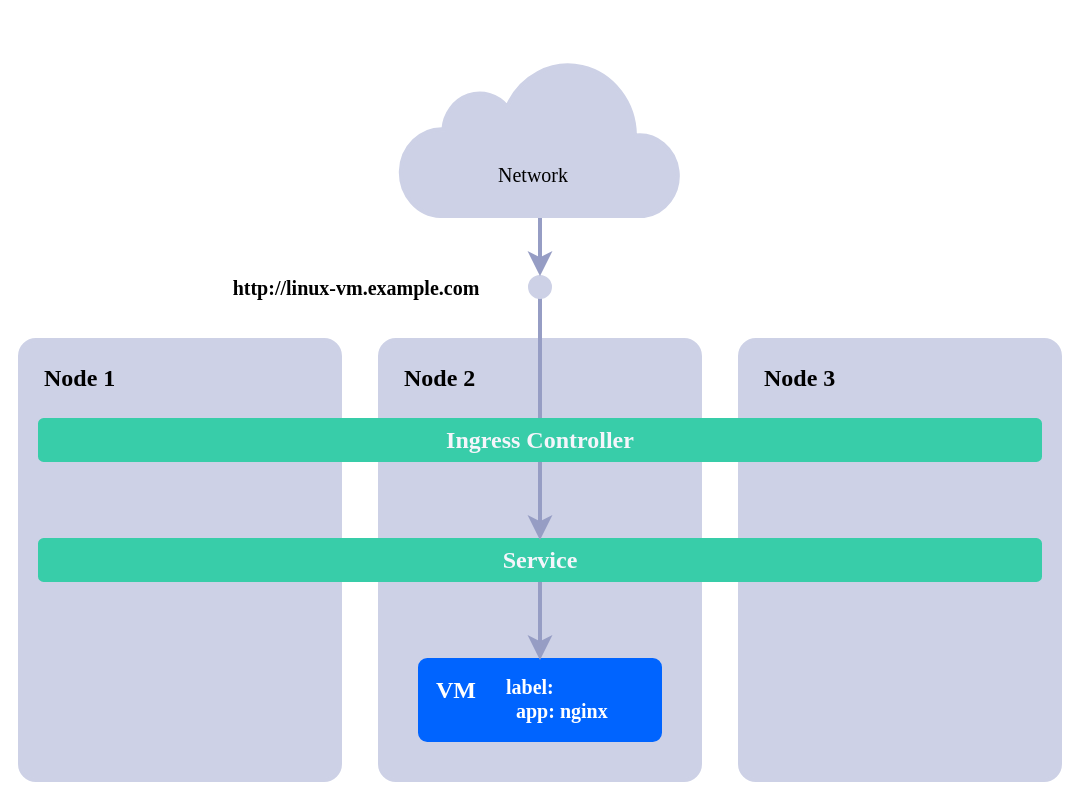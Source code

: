 <mxfile>
    <diagram id="6EXt89o7fHejoy0miyVt" name="Page-1">
        <mxGraphModel dx="614" dy="1538" grid="1" gridSize="10" guides="1" tooltips="1" connect="1" arrows="1" fold="1" page="1" pageScale="1" pageWidth="850" pageHeight="1100" math="0" shadow="0">
            <root>
                <mxCell id="0"/>
                <mxCell id="1" parent="0"/>
                <mxCell id="142" value="" style="rounded=0;whiteSpace=wrap;html=1;fontFamily=JetBrains Mono;fontSource=https%3A%2F%2Ffonts.googleapis.com%2Fcss%3Ffamily%3DJetBrains%2BMono;fontSize=14;fillColor=#FFFFFF;strokeColor=none;" parent="1" vertex="1">
                    <mxGeometry x="200" y="-120" width="540" height="400" as="geometry"/>
                </mxCell>
                <mxCell id="145" value="" style="rounded=1;whiteSpace=wrap;html=1;fillColor=#cdd1e6;strokeColor=#cdd1e6;arcSize=5;strokeWidth=2;fontFamily=JetBrains Mono;fontSource=https%3A%2F%2Ffonts.googleapis.com%2Fcss%3Ffamily%3DJetBrains%2BMono;fillStyle=auto;" parent="1" vertex="1">
                    <mxGeometry x="390" y="50" width="160" height="220" as="geometry"/>
                </mxCell>
                <mxCell id="169" value="" style="rounded=1;whiteSpace=wrap;html=1;strokeColor=#0064ff;strokeWidth=2;fontFamily=JetBrains Mono;fontSource=https%3A%2F%2Ffonts.googleapis.com%2Fcss%3Ffamily%3DJetBrains%2BMono;fontSize=12;fontColor=#f5f5fb;fillColor=#0064ff;arcSize=9;" parent="1" vertex="1">
                    <mxGeometry x="410" y="210" width="120" height="40" as="geometry"/>
                </mxCell>
                <mxCell id="143" value="" style="rounded=1;whiteSpace=wrap;html=1;fillColor=#cdd1e6;strokeColor=#cdd1e6;arcSize=5;strokeWidth=2;fontFamily=JetBrains Mono;fontSource=https%3A%2F%2Ffonts.googleapis.com%2Fcss%3Ffamily%3DJetBrains%2BMono;fillStyle=auto;" parent="1" vertex="1">
                    <mxGeometry x="210" y="50" width="160" height="220" as="geometry"/>
                </mxCell>
                <mxCell id="144" value="Node 1" style="text;html=1;strokeColor=none;fillColor=none;align=left;verticalAlign=middle;whiteSpace=wrap;rounded=0;fontColor=default;strokeWidth=2;fontFamily=JetBrains Mono;fontSource=https%3A%2F%2Ffonts.googleapis.com%2Fcss%3Ffamily%3DJetBrains%2BMono;fontSize=12;fontStyle=1;" parent="1" vertex="1">
                    <mxGeometry x="220" y="59" width="60" height="20" as="geometry"/>
                </mxCell>
                <mxCell id="146" value="Node 2" style="text;html=1;strokeColor=none;fillColor=none;align=left;verticalAlign=middle;whiteSpace=wrap;rounded=0;fontColor=default;strokeWidth=2;fontFamily=JetBrains Mono;fontSource=https%3A%2F%2Ffonts.googleapis.com%2Fcss%3Ffamily%3DJetBrains%2BMono;fontSize=12;fontStyle=1;" parent="1" vertex="1">
                    <mxGeometry x="400" y="59" width="60" height="20" as="geometry"/>
                </mxCell>
                <mxCell id="147" value="" style="rounded=1;whiteSpace=wrap;html=1;fillColor=#cdd1e6;strokeColor=#cdd1e6;arcSize=5;strokeWidth=2;fontFamily=JetBrains Mono;fontSource=https%3A%2F%2Ffonts.googleapis.com%2Fcss%3Ffamily%3DJetBrains%2BMono;fillStyle=auto;" parent="1" vertex="1">
                    <mxGeometry x="570" y="50" width="160" height="220" as="geometry"/>
                </mxCell>
                <mxCell id="148" value="Node 3" style="text;html=1;strokeColor=none;fillColor=none;align=left;verticalAlign=middle;whiteSpace=wrap;rounded=0;fontColor=default;strokeWidth=2;fontFamily=JetBrains Mono;fontSource=https%3A%2F%2Ffonts.googleapis.com%2Fcss%3Ffamily%3DJetBrains%2BMono;fontSize=12;fontStyle=1;" parent="1" vertex="1">
                    <mxGeometry x="580" y="59" width="60" height="20" as="geometry"/>
                </mxCell>
                <mxCell id="189" style="edgeStyle=none;html=1;exitX=0.5;exitY=1;exitDx=0;exitDy=0;entryX=0.5;entryY=0;entryDx=0;entryDy=0;fontSize=12;strokeColor=#969dc4;strokeWidth=2;fillColor=#969dc4;" parent="1" source="188" target="169" edge="1">
                    <mxGeometry relative="1" as="geometry"/>
                </mxCell>
                <mxCell id="188" value="Service" style="rounded=1;whiteSpace=wrap;html=1;strokeColor=#38cda9;strokeWidth=2;fontFamily=JetBrains Mono;fontSource=https%3A%2F%2Ffonts.googleapis.com%2Fcss%3Ffamily%3DJetBrains%2BMono;fontSize=12;fontColor=#f5f5fb;fillColor=#38cda9;arcSize=9;fontStyle=1" parent="1" vertex="1">
                    <mxGeometry x="220" y="150" width="500" height="20" as="geometry"/>
                </mxCell>
                <mxCell id="210" style="edgeStyle=none;html=1;exitX=0.5;exitY=1;exitDx=0;exitDy=0;entryX=0.5;entryY=0;entryDx=0;entryDy=0;fillColor=#969dc4;strokeColor=#969dc4;strokeWidth=2;startArrow=none;" parent="1" source="193" target="188" edge="1">
                    <mxGeometry relative="1" as="geometry">
                        <mxPoint x="470" y="56" as="sourcePoint"/>
                    </mxGeometry>
                </mxCell>
                <mxCell id="193" value="" style="ellipse;whiteSpace=wrap;html=1;aspect=fixed;fontSize=12;fillColor=#cdd1e6;strokeColor=#cdd1e6;" parent="1" vertex="1">
                    <mxGeometry x="464.5" y="18" width="11" height="11" as="geometry"/>
                </mxCell>
                <mxCell id="199" style="edgeStyle=orthogonalEdgeStyle;html=1;entryX=0.5;entryY=0;entryDx=0;entryDy=0;strokeColor=#969dc4;strokeWidth=2;fontFamily=JetBrains Mono;fontSource=https%3A%2F%2Ffonts.googleapis.com%2Fcss%3Ffamily%3DJetBrains%2BMono;fontSize=12;fontColor=#000000;fillColor=#969dc4;" parent="1" source="197" target="193" edge="1">
                    <mxGeometry relative="1" as="geometry"/>
                </mxCell>
                <mxCell id="197" value="" style="html=1;verticalLabelPosition=bottom;align=center;labelBackgroundColor=#ffffff;verticalAlign=top;strokeWidth=2;strokeColor=#cdd1e6;shadow=0;dashed=0;shape=mxgraph.ios7.icons.cloud;fontFamily=JetBrains Mono;fontSource=https%3A%2F%2Ffonts.googleapis.com%2Fcss%3Ffamily%3DJetBrains%2BMono;fontSize=12;fillColor=#cdd1e6;" parent="1" vertex="1">
                    <mxGeometry x="400" y="-90" width="140" height="78" as="geometry"/>
                </mxCell>
                <mxCell id="201" value="http://linux-vm.example.com" style="text;align=center;verticalAlign=middle;rounded=0;fontSize=10;fontColor=#000000;fontFamily=JetBrains Mono;fontSource=https%3A%2F%2Ffonts.googleapis.com%2Fcss%3Ffamily%3DJetBrains%2BMono;fontStyle=1" parent="1" vertex="1">
                    <mxGeometry x="312.5" y="16" width="131" height="15" as="geometry"/>
                </mxCell>
                <mxCell id="209" value="&lt;span style=&quot;font-size: 10px;&quot;&gt;&lt;font color=&quot;#000000&quot; style=&quot;font-size: 10px;&quot;&gt;Network&lt;/font&gt;&lt;/span&gt;" style="text;html=1;strokeColor=none;fillColor=none;align=left;verticalAlign=middle;whiteSpace=wrap;rounded=0;fontColor=#0066ff;strokeWidth=2;fontFamily=JetBrains Mono;fontSource=https%3A%2F%2Ffonts.googleapis.com%2Fcss%3Ffamily%3DJetBrains%2BMono;fontSize=10;fontStyle=0" parent="1" vertex="1">
                    <mxGeometry x="447" y="-43" width="60" height="20" as="geometry"/>
                </mxCell>
                <mxCell id="215" value="Ingress Controller" style="rounded=1;whiteSpace=wrap;html=1;strokeColor=#38cda9;strokeWidth=2;fontFamily=JetBrains Mono;fontSource=https%3A%2F%2Ffonts.googleapis.com%2Fcss%3Ffamily%3DJetBrains%2BMono;fontSize=12;fontColor=#f5f5fb;fillColor=#38cda9;arcSize=9;fontStyle=1" parent="1" vertex="1">
                    <mxGeometry x="220" y="90" width="500" height="20" as="geometry"/>
                </mxCell>
                <mxCell id="216" value="" style="group" vertex="1" connectable="0" parent="1">
                    <mxGeometry x="410" y="210" width="140" height="40" as="geometry"/>
                </mxCell>
                <mxCell id="178" value="VM" style="text;html=1;strokeColor=none;fillColor=none;align=left;verticalAlign=middle;whiteSpace=wrap;rounded=0;fontColor=#FFFFFF;strokeWidth=2;fontFamily=JetBrains Mono;fontSource=https%3A%2F%2Ffonts.googleapis.com%2Fcss%3Ffamily%3DJetBrains%2BMono;fontSize=12;fontStyle=1;" parent="216" vertex="1">
                    <mxGeometry x="5.5" y="4.5" width="60" height="20" as="geometry"/>
                </mxCell>
                <mxCell id="179" value="label:&#10;  app: nginx&#10;" style="text;strokeColor=none;fillColor=none;align=left;verticalAlign=top;whiteSpace=wrap;rounded=0;labelBackgroundColor=none;fontFamily=JetBrains Mono;fontSource=https%3A%2F%2Ffonts.googleapis.com%2Fcss%3Ffamily%3DJetBrains%2BMono;fontColor=#FFFFFF;fontSize=10;spacing=3;horizontal=1;fontStyle=1;" parent="216" vertex="1">
                    <mxGeometry x="40" width="100" height="29" as="geometry"/>
                </mxCell>
            </root>
        </mxGraphModel>
    </diagram>
</mxfile>
